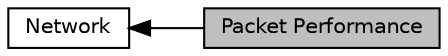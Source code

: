 digraph "Packet Performance"
{
  edge [fontname="Helvetica",fontsize="10",labelfontname="Helvetica",labelfontsize="10"];
  node [fontname="Helvetica",fontsize="10",shape=box];
  rankdir=LR;
  Node2 [label="Network",height=0.2,width=0.4,color="black", fillcolor="white", style="filled",URL="$group__network.html",tooltip="This section documents the API of the ns-3 network module."];
  Node1 [label="Packet Performance",height=0.2,width=0.4,color="black", fillcolor="grey75", style="filled", fontcolor="black",tooltip="The current implementation of the byte buffers and tag list is based on COW (Copy On Write."];
  Node2->Node1 [shape=plaintext, dir="back", style="solid"];
}
